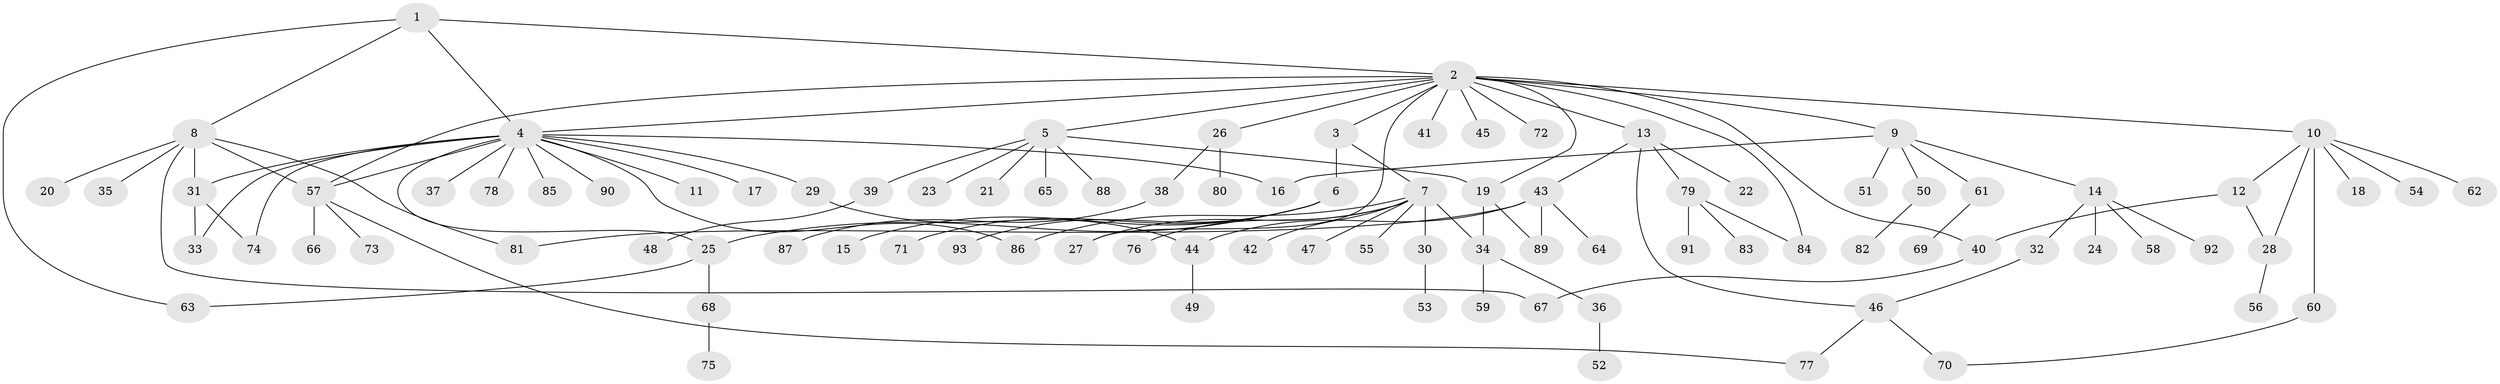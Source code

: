 // coarse degree distribution, {4: 0.11940298507462686, 15: 0.029850746268656716, 3: 0.05970149253731343, 6: 0.029850746268656716, 8: 0.014925373134328358, 5: 0.029850746268656716, 7: 0.029850746268656716, 1: 0.5074626865671642, 2: 0.1791044776119403}
// Generated by graph-tools (version 1.1) at 2025/23/03/03/25 07:23:52]
// undirected, 93 vertices, 115 edges
graph export_dot {
graph [start="1"]
  node [color=gray90,style=filled];
  1;
  2;
  3;
  4;
  5;
  6;
  7;
  8;
  9;
  10;
  11;
  12;
  13;
  14;
  15;
  16;
  17;
  18;
  19;
  20;
  21;
  22;
  23;
  24;
  25;
  26;
  27;
  28;
  29;
  30;
  31;
  32;
  33;
  34;
  35;
  36;
  37;
  38;
  39;
  40;
  41;
  42;
  43;
  44;
  45;
  46;
  47;
  48;
  49;
  50;
  51;
  52;
  53;
  54;
  55;
  56;
  57;
  58;
  59;
  60;
  61;
  62;
  63;
  64;
  65;
  66;
  67;
  68;
  69;
  70;
  71;
  72;
  73;
  74;
  75;
  76;
  77;
  78;
  79;
  80;
  81;
  82;
  83;
  84;
  85;
  86;
  87;
  88;
  89;
  90;
  91;
  92;
  93;
  1 -- 2;
  1 -- 4;
  1 -- 8;
  1 -- 63;
  2 -- 3;
  2 -- 4;
  2 -- 5;
  2 -- 9;
  2 -- 10;
  2 -- 13;
  2 -- 19;
  2 -- 26;
  2 -- 27;
  2 -- 40;
  2 -- 41;
  2 -- 45;
  2 -- 57;
  2 -- 72;
  2 -- 84;
  3 -- 6;
  3 -- 7;
  4 -- 11;
  4 -- 16;
  4 -- 17;
  4 -- 25;
  4 -- 29;
  4 -- 31;
  4 -- 33;
  4 -- 37;
  4 -- 57;
  4 -- 74;
  4 -- 78;
  4 -- 85;
  4 -- 86;
  4 -- 90;
  5 -- 19;
  5 -- 21;
  5 -- 23;
  5 -- 39;
  5 -- 65;
  5 -- 88;
  6 -- 15;
  6 -- 25;
  6 -- 71;
  6 -- 93;
  7 -- 27;
  7 -- 30;
  7 -- 34;
  7 -- 42;
  7 -- 47;
  7 -- 55;
  7 -- 76;
  7 -- 86;
  8 -- 20;
  8 -- 31;
  8 -- 35;
  8 -- 57;
  8 -- 67;
  8 -- 81;
  9 -- 14;
  9 -- 16;
  9 -- 50;
  9 -- 51;
  9 -- 61;
  10 -- 12;
  10 -- 18;
  10 -- 28;
  10 -- 54;
  10 -- 60;
  10 -- 62;
  12 -- 28;
  12 -- 40;
  13 -- 22;
  13 -- 43;
  13 -- 46;
  13 -- 79;
  14 -- 24;
  14 -- 32;
  14 -- 58;
  14 -- 92;
  19 -- 34;
  19 -- 89;
  25 -- 63;
  25 -- 68;
  26 -- 38;
  26 -- 80;
  28 -- 56;
  29 -- 44;
  30 -- 53;
  31 -- 33;
  31 -- 74;
  32 -- 46;
  34 -- 36;
  34 -- 59;
  36 -- 52;
  38 -- 87;
  39 -- 48;
  40 -- 67;
  43 -- 44;
  43 -- 64;
  43 -- 81;
  43 -- 89;
  44 -- 49;
  46 -- 70;
  46 -- 77;
  50 -- 82;
  57 -- 66;
  57 -- 73;
  57 -- 77;
  60 -- 70;
  61 -- 69;
  68 -- 75;
  79 -- 83;
  79 -- 84;
  79 -- 91;
}
